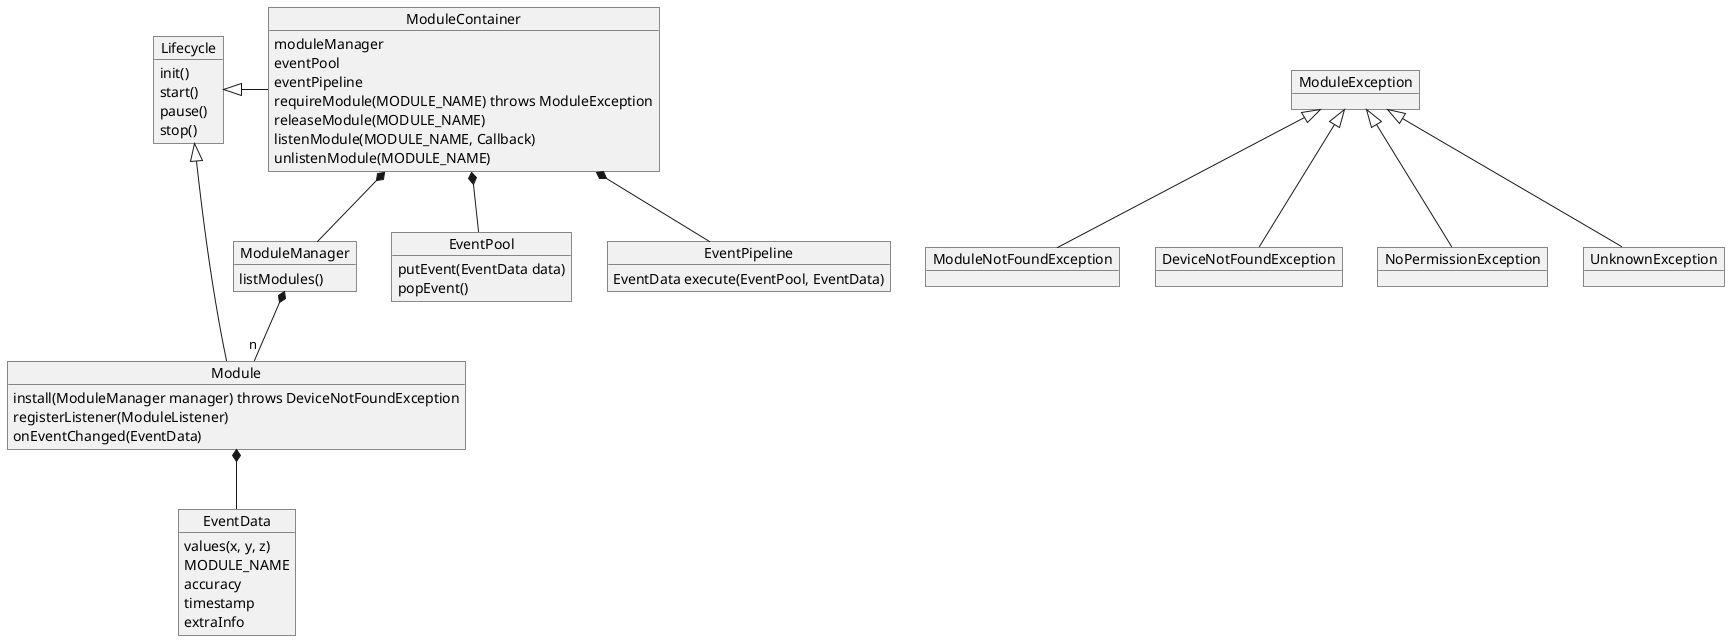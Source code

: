 @startuml
object Lifecycle {
    init()
    start()
    pause()
    stop()
}
object ModuleContainer {
    moduleManager
    eventPool
    eventPipeline
    requireModule(MODULE_NAME) throws ModuleException
    releaseModule(MODULE_NAME)
    listenModule(MODULE_NAME, Callback)
    unlistenModule(MODULE_NAME)
}
object ModuleManager {
    listModules()
}
object EventPool {
    putEvent(EventData data)
    popEvent()
}
object EventPipeline {
    EventData execute(EventPool, EventData)
}
object Module {
    install(ModuleManager manager) throws DeviceNotFoundException
    registerListener(ModuleListener)
    onEventChanged(EventData)
}
object EventData {
    values(x, y, z)
    MODULE_NAME
    accuracy
    timestamp
    extraInfo
}


Lifecycle <|-right- ModuleContainer
Lifecycle <|-- Module
ModuleContainer *-- ModuleManager
ModuleContainer *-- EventPool
ModuleContainer *-- EventPipeline
ModuleManager *-- "n" Module
Module *-- EventData


object ModuleException
object ModuleNotFoundException
object DeviceNotFoundException
object NoPermissionException
object UnknownException
ModuleException <|-- ModuleNotFoundException
ModuleException <|-- DeviceNotFoundException
ModuleException <|-- NoPermissionException
ModuleException <|-- UnknownException
@enduml

